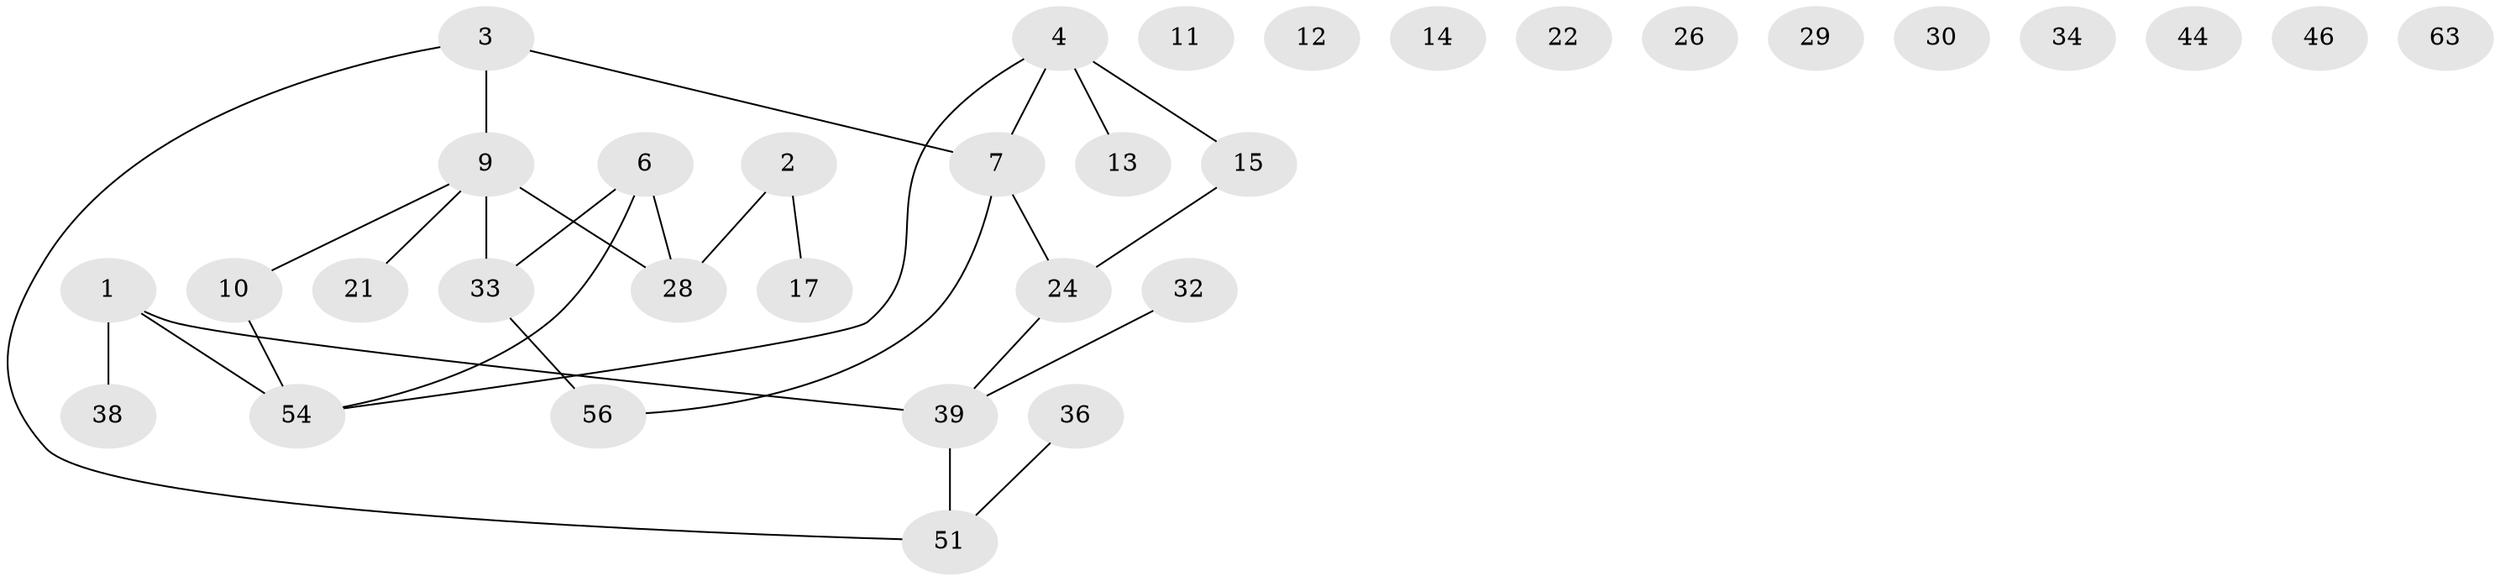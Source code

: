 // original degree distribution, {3: 0.171875, 1: 0.265625, 2: 0.3125, 4: 0.09375, 0: 0.125, 5: 0.03125}
// Generated by graph-tools (version 1.1) at 2025/13/03/09/25 04:13:14]
// undirected, 33 vertices, 28 edges
graph export_dot {
graph [start="1"]
  node [color=gray90,style=filled];
  1 [super="+27"];
  2 [super="+16"];
  3 [super="+19"];
  4 [super="+37+45+5"];
  6 [super="+8"];
  7 [super="+25"];
  9 [super="+50+31+18"];
  10;
  11;
  12;
  13;
  14;
  15;
  17 [super="+23"];
  21;
  22 [super="+59+40"];
  24 [super="+53"];
  26 [super="+35"];
  28 [super="+43"];
  29;
  30;
  32;
  33;
  34;
  36;
  38 [super="+62+42"];
  39 [super="+41"];
  44;
  46;
  51 [super="+58"];
  54 [super="+57"];
  56 [super="+60"];
  63 [super="+64"];
  1 -- 54;
  1 -- 39;
  1 -- 38;
  2 -- 17;
  2 -- 28;
  3 -- 7;
  3 -- 9;
  3 -- 51;
  4 -- 54;
  4 -- 7;
  4 -- 13;
  4 -- 15;
  6 -- 54;
  6 -- 33;
  6 -- 28 [weight=2];
  7 -- 24;
  7 -- 56;
  9 -- 33;
  9 -- 21;
  9 -- 10;
  9 -- 28 [weight=2];
  10 -- 54;
  15 -- 24;
  24 -- 39;
  32 -- 39;
  33 -- 56;
  36 -- 51;
  39 -- 51;
}
